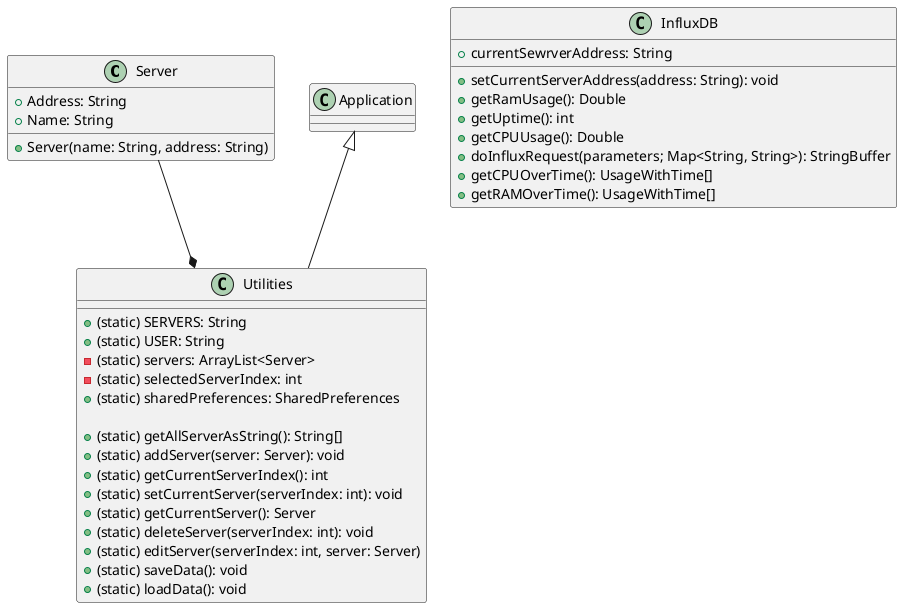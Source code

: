 
@startuml

class Server {
    + Address: String
    + Name: String

    + Server(name: String, address: String)
}

class InfluxDB {
    + currentSewrverAddress: String

    + setCurrentServerAddress(address: String): void
    + getRamUsage(): Double
    + getUptime(): int
    + getCPUUsage(): Double
    + doInfluxRequest(parameters; Map<String, String>): StringBuffer
    + getCPUOverTime(): UsageWithTime[]
    + getRAMOverTime(): UsageWithTime[]
}

class Utilities extends Application {
    + (static) SERVERS: String
    + (static) USER: String
    - (static) servers: ArrayList<Server>
    - (static) selectedServerIndex: int
    + (static) sharedPreferences: SharedPreferences

    + (static) getAllServerAsString(): String[]
    + (static) addServer(server: Server): void
    + (static) getCurrentServerIndex(): int
    + (static) setCurrentServer(serverIndex: int): void
    + (static) getCurrentServer(): Server
    + (static) deleteServer(serverIndex: int): void
    + (static) editServer(serverIndex: int, server: Server)
    + (static) saveData(): void
    + (static) loadData(): void
}


Server --* Utilities

@enduml